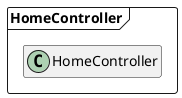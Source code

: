 @startuml
hide empty fields
hide empty methods
frame HomeController{
class HomeController {
}
}
@enduml
